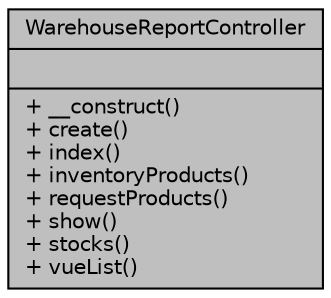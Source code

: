 digraph "WarehouseReportController"
{
 // LATEX_PDF_SIZE
  bgcolor="transparent";
  edge [fontname="Helvetica",fontsize="10",labelfontname="Helvetica",labelfontsize="10"];
  node [fontname="Helvetica",fontsize="10",shape=record];
  Node1 [label="{WarehouseReportController\n||+ __construct()\l+ create()\l+ index()\l+ inventoryProducts()\l+ requestProducts()\l+ show()\l+ stocks()\l+ vueList()\l}",height=0.2,width=0.4,color="black", fillcolor="grey75", style="filled", fontcolor="black",tooltip="Controlador de los reportes de productos registrados en almacén."];
}
